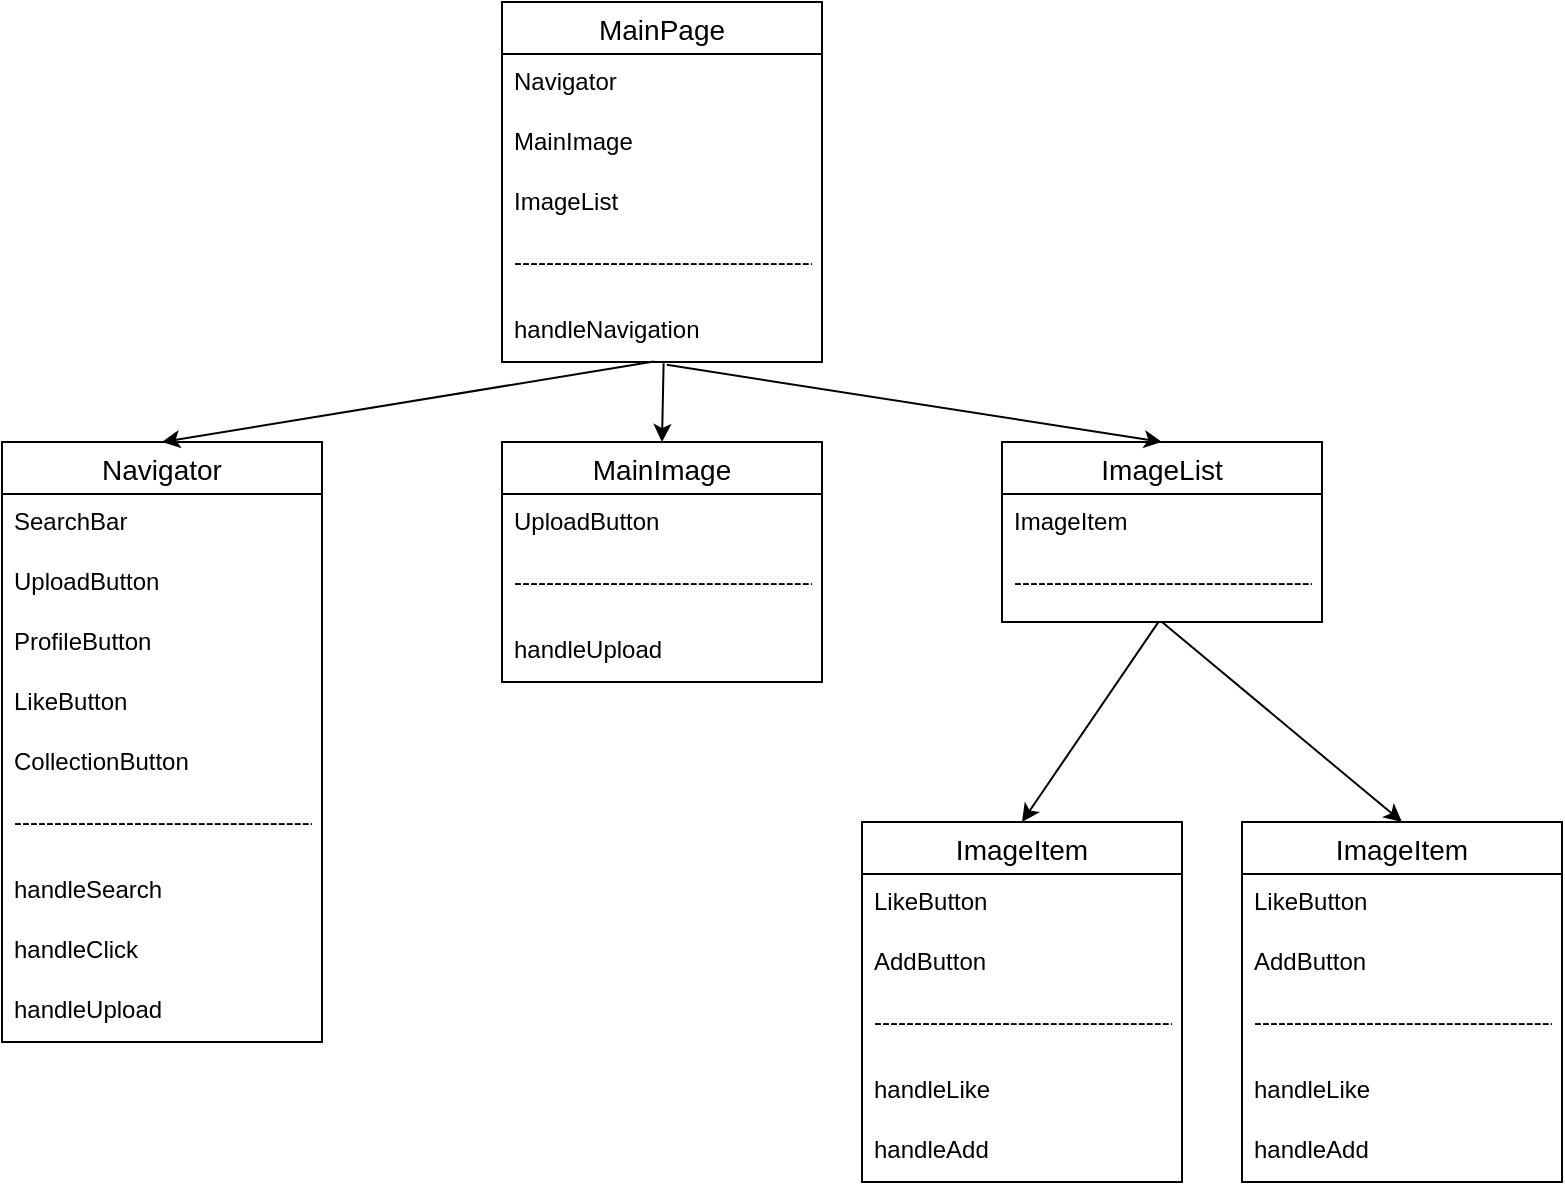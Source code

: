 <mxfile version="20.8.20" type="github">
  <diagram name="第 1 页" id="K0OGeA9VDJUhynitNmon">
    <mxGraphModel dx="1562" dy="869" grid="1" gridSize="10" guides="1" tooltips="1" connect="1" arrows="1" fold="1" page="1" pageScale="1" pageWidth="1169" pageHeight="827" math="0" shadow="0">
      <root>
        <mxCell id="0" />
        <mxCell id="1" parent="0" />
        <mxCell id="Yb4F-cR3SWb0EGriZgO7-1" value="MainPage" style="swimlane;fontStyle=0;childLayout=stackLayout;horizontal=1;startSize=26;horizontalStack=0;resizeParent=1;resizeParentMax=0;resizeLast=0;collapsible=1;marginBottom=0;align=center;fontSize=14;" vertex="1" parent="1">
          <mxGeometry x="390" y="30" width="160" height="180" as="geometry">
            <mxRectangle x="230" y="110" width="100" height="30" as="alternateBounds" />
          </mxGeometry>
        </mxCell>
        <mxCell id="Yb4F-cR3SWb0EGriZgO7-2" value="Navigator" style="text;strokeColor=none;fillColor=none;spacingLeft=4;spacingRight=4;overflow=hidden;rotatable=0;points=[[0,0.5],[1,0.5]];portConstraint=eastwest;fontSize=12;" vertex="1" parent="Yb4F-cR3SWb0EGriZgO7-1">
          <mxGeometry y="26" width="160" height="30" as="geometry" />
        </mxCell>
        <mxCell id="Yb4F-cR3SWb0EGriZgO7-3" value="MainImage" style="text;strokeColor=none;fillColor=none;spacingLeft=4;spacingRight=4;overflow=hidden;rotatable=0;points=[[0,0.5],[1,0.5]];portConstraint=eastwest;fontSize=12;" vertex="1" parent="Yb4F-cR3SWb0EGriZgO7-1">
          <mxGeometry y="56" width="160" height="30" as="geometry" />
        </mxCell>
        <mxCell id="Yb4F-cR3SWb0EGriZgO7-8" value="ImageList" style="text;strokeColor=none;fillColor=none;spacingLeft=4;spacingRight=4;overflow=hidden;rotatable=0;points=[[0,0.5],[1,0.5]];portConstraint=eastwest;fontSize=12;" vertex="1" parent="Yb4F-cR3SWb0EGriZgO7-1">
          <mxGeometry y="86" width="160" height="30" as="geometry" />
        </mxCell>
        <mxCell id="Yb4F-cR3SWb0EGriZgO7-4" value="---------------------------------------" style="text;strokeColor=none;fillColor=none;spacingLeft=4;spacingRight=4;overflow=hidden;rotatable=0;points=[[0,0.5],[1,0.5]];portConstraint=eastwest;fontSize=12;" vertex="1" parent="Yb4F-cR3SWb0EGriZgO7-1">
          <mxGeometry y="116" width="160" height="34" as="geometry" />
        </mxCell>
        <mxCell id="Yb4F-cR3SWb0EGriZgO7-9" value="handleNavigation&#xa;" style="text;strokeColor=none;fillColor=none;spacingLeft=4;spacingRight=4;overflow=hidden;rotatable=0;points=[[0,0.5],[1,0.5]];portConstraint=eastwest;fontSize=12;" vertex="1" parent="Yb4F-cR3SWb0EGriZgO7-1">
          <mxGeometry y="150" width="160" height="30" as="geometry" />
        </mxCell>
        <mxCell id="Yb4F-cR3SWb0EGriZgO7-12" value="Navigator" style="swimlane;fontStyle=0;childLayout=stackLayout;horizontal=1;startSize=26;horizontalStack=0;resizeParent=1;resizeParentMax=0;resizeLast=0;collapsible=1;marginBottom=0;align=center;fontSize=14;" vertex="1" parent="1">
          <mxGeometry x="140" y="250" width="160" height="300" as="geometry">
            <mxRectangle x="230" y="110" width="100" height="30" as="alternateBounds" />
          </mxGeometry>
        </mxCell>
        <mxCell id="Yb4F-cR3SWb0EGriZgO7-13" value="SearchBar" style="text;strokeColor=none;fillColor=none;spacingLeft=4;spacingRight=4;overflow=hidden;rotatable=0;points=[[0,0.5],[1,0.5]];portConstraint=eastwest;fontSize=12;" vertex="1" parent="Yb4F-cR3SWb0EGriZgO7-12">
          <mxGeometry y="26" width="160" height="30" as="geometry" />
        </mxCell>
        <mxCell id="Yb4F-cR3SWb0EGriZgO7-14" value="UploadButton" style="text;strokeColor=none;fillColor=none;spacingLeft=4;spacingRight=4;overflow=hidden;rotatable=0;points=[[0,0.5],[1,0.5]];portConstraint=eastwest;fontSize=12;" vertex="1" parent="Yb4F-cR3SWb0EGriZgO7-12">
          <mxGeometry y="56" width="160" height="30" as="geometry" />
        </mxCell>
        <mxCell id="Yb4F-cR3SWb0EGriZgO7-15" value="ProfileButton" style="text;strokeColor=none;fillColor=none;spacingLeft=4;spacingRight=4;overflow=hidden;rotatable=0;points=[[0,0.5],[1,0.5]];portConstraint=eastwest;fontSize=12;" vertex="1" parent="Yb4F-cR3SWb0EGriZgO7-12">
          <mxGeometry y="86" width="160" height="30" as="geometry" />
        </mxCell>
        <mxCell id="Yb4F-cR3SWb0EGriZgO7-16" value="LikeButton" style="text;strokeColor=none;fillColor=none;spacingLeft=4;spacingRight=4;overflow=hidden;rotatable=0;points=[[0,0.5],[1,0.5]];portConstraint=eastwest;fontSize=12;" vertex="1" parent="Yb4F-cR3SWb0EGriZgO7-12">
          <mxGeometry y="116" width="160" height="30" as="geometry" />
        </mxCell>
        <mxCell id="Yb4F-cR3SWb0EGriZgO7-19" value="CollectionButton" style="text;strokeColor=none;fillColor=none;spacingLeft=4;spacingRight=4;overflow=hidden;rotatable=0;points=[[0,0.5],[1,0.5]];portConstraint=eastwest;fontSize=12;" vertex="1" parent="Yb4F-cR3SWb0EGriZgO7-12">
          <mxGeometry y="146" width="160" height="30" as="geometry" />
        </mxCell>
        <mxCell id="Yb4F-cR3SWb0EGriZgO7-17" value="---------------------------------------" style="text;strokeColor=none;fillColor=none;spacingLeft=4;spacingRight=4;overflow=hidden;rotatable=0;points=[[0,0.5],[1,0.5]];portConstraint=eastwest;fontSize=12;" vertex="1" parent="Yb4F-cR3SWb0EGriZgO7-12">
          <mxGeometry y="176" width="160" height="34" as="geometry" />
        </mxCell>
        <mxCell id="Yb4F-cR3SWb0EGriZgO7-18" value="handleSearch&#xa;&#xa;&#xa;" style="text;strokeColor=none;fillColor=none;spacingLeft=4;spacingRight=4;overflow=hidden;rotatable=0;points=[[0,0.5],[1,0.5]];portConstraint=eastwest;fontSize=12;" vertex="1" parent="Yb4F-cR3SWb0EGriZgO7-12">
          <mxGeometry y="210" width="160" height="30" as="geometry" />
        </mxCell>
        <mxCell id="Yb4F-cR3SWb0EGriZgO7-20" value="handleClick&#xa;&#xa;" style="text;strokeColor=none;fillColor=none;spacingLeft=4;spacingRight=4;overflow=hidden;rotatable=0;points=[[0,0.5],[1,0.5]];portConstraint=eastwest;fontSize=12;" vertex="1" parent="Yb4F-cR3SWb0EGriZgO7-12">
          <mxGeometry y="240" width="160" height="30" as="geometry" />
        </mxCell>
        <mxCell id="Yb4F-cR3SWb0EGriZgO7-21" value="handleUpload&#xa;&#xa;" style="text;strokeColor=none;fillColor=none;spacingLeft=4;spacingRight=4;overflow=hidden;rotatable=0;points=[[0,0.5],[1,0.5]];portConstraint=eastwest;fontSize=12;" vertex="1" parent="Yb4F-cR3SWb0EGriZgO7-12">
          <mxGeometry y="270" width="160" height="30" as="geometry" />
        </mxCell>
        <mxCell id="Yb4F-cR3SWb0EGriZgO7-22" value="MainImage" style="swimlane;fontStyle=0;childLayout=stackLayout;horizontal=1;startSize=26;horizontalStack=0;resizeParent=1;resizeParentMax=0;resizeLast=0;collapsible=1;marginBottom=0;align=center;fontSize=14;" vertex="1" parent="1">
          <mxGeometry x="390" y="250" width="160" height="120" as="geometry">
            <mxRectangle x="230" y="110" width="100" height="30" as="alternateBounds" />
          </mxGeometry>
        </mxCell>
        <mxCell id="Yb4F-cR3SWb0EGriZgO7-24" value="UploadButton" style="text;strokeColor=none;fillColor=none;spacingLeft=4;spacingRight=4;overflow=hidden;rotatable=0;points=[[0,0.5],[1,0.5]];portConstraint=eastwest;fontSize=12;" vertex="1" parent="Yb4F-cR3SWb0EGriZgO7-22">
          <mxGeometry y="26" width="160" height="30" as="geometry" />
        </mxCell>
        <mxCell id="Yb4F-cR3SWb0EGriZgO7-28" value="---------------------------------------" style="text;strokeColor=none;fillColor=none;spacingLeft=4;spacingRight=4;overflow=hidden;rotatable=0;points=[[0,0.5],[1,0.5]];portConstraint=eastwest;fontSize=12;" vertex="1" parent="Yb4F-cR3SWb0EGriZgO7-22">
          <mxGeometry y="56" width="160" height="34" as="geometry" />
        </mxCell>
        <mxCell id="Yb4F-cR3SWb0EGriZgO7-31" value="handleUpload&#xa;&#xa;" style="text;strokeColor=none;fillColor=none;spacingLeft=4;spacingRight=4;overflow=hidden;rotatable=0;points=[[0,0.5],[1,0.5]];portConstraint=eastwest;fontSize=12;" vertex="1" parent="Yb4F-cR3SWb0EGriZgO7-22">
          <mxGeometry y="90" width="160" height="30" as="geometry" />
        </mxCell>
        <mxCell id="Yb4F-cR3SWb0EGriZgO7-32" value="ImageList" style="swimlane;fontStyle=0;childLayout=stackLayout;horizontal=1;startSize=26;horizontalStack=0;resizeParent=1;resizeParentMax=0;resizeLast=0;collapsible=1;marginBottom=0;align=center;fontSize=14;" vertex="1" parent="1">
          <mxGeometry x="640" y="250" width="160" height="90" as="geometry">
            <mxRectangle x="230" y="110" width="100" height="30" as="alternateBounds" />
          </mxGeometry>
        </mxCell>
        <mxCell id="Yb4F-cR3SWb0EGriZgO7-33" value="ImageItem" style="text;strokeColor=none;fillColor=none;spacingLeft=4;spacingRight=4;overflow=hidden;rotatable=0;points=[[0,0.5],[1,0.5]];portConstraint=eastwest;fontSize=12;" vertex="1" parent="Yb4F-cR3SWb0EGriZgO7-32">
          <mxGeometry y="26" width="160" height="30" as="geometry" />
        </mxCell>
        <mxCell id="Yb4F-cR3SWb0EGriZgO7-34" value="---------------------------------------" style="text;strokeColor=none;fillColor=none;spacingLeft=4;spacingRight=4;overflow=hidden;rotatable=0;points=[[0,0.5],[1,0.5]];portConstraint=eastwest;fontSize=12;" vertex="1" parent="Yb4F-cR3SWb0EGriZgO7-32">
          <mxGeometry y="56" width="160" height="34" as="geometry" />
        </mxCell>
        <mxCell id="Yb4F-cR3SWb0EGriZgO7-36" value="ImageItem" style="swimlane;fontStyle=0;childLayout=stackLayout;horizontal=1;startSize=26;horizontalStack=0;resizeParent=1;resizeParentMax=0;resizeLast=0;collapsible=1;marginBottom=0;align=center;fontSize=14;" vertex="1" parent="1">
          <mxGeometry x="570" y="440" width="160" height="180" as="geometry">
            <mxRectangle x="230" y="110" width="100" height="30" as="alternateBounds" />
          </mxGeometry>
        </mxCell>
        <mxCell id="Yb4F-cR3SWb0EGriZgO7-37" value="LikeButton" style="text;strokeColor=none;fillColor=none;spacingLeft=4;spacingRight=4;overflow=hidden;rotatable=0;points=[[0,0.5],[1,0.5]];portConstraint=eastwest;fontSize=12;" vertex="1" parent="Yb4F-cR3SWb0EGriZgO7-36">
          <mxGeometry y="26" width="160" height="30" as="geometry" />
        </mxCell>
        <mxCell id="Yb4F-cR3SWb0EGriZgO7-42" value="AddButton" style="text;strokeColor=none;fillColor=none;spacingLeft=4;spacingRight=4;overflow=hidden;rotatable=0;points=[[0,0.5],[1,0.5]];portConstraint=eastwest;fontSize=12;" vertex="1" parent="Yb4F-cR3SWb0EGriZgO7-36">
          <mxGeometry y="56" width="160" height="30" as="geometry" />
        </mxCell>
        <mxCell id="Yb4F-cR3SWb0EGriZgO7-38" value="---------------------------------------" style="text;strokeColor=none;fillColor=none;spacingLeft=4;spacingRight=4;overflow=hidden;rotatable=0;points=[[0,0.5],[1,0.5]];portConstraint=eastwest;fontSize=12;" vertex="1" parent="Yb4F-cR3SWb0EGriZgO7-36">
          <mxGeometry y="86" width="160" height="34" as="geometry" />
        </mxCell>
        <mxCell id="Yb4F-cR3SWb0EGriZgO7-43" value="handleLike" style="text;strokeColor=none;fillColor=none;spacingLeft=4;spacingRight=4;overflow=hidden;rotatable=0;points=[[0,0.5],[1,0.5]];portConstraint=eastwest;fontSize=12;" vertex="1" parent="Yb4F-cR3SWb0EGriZgO7-36">
          <mxGeometry y="120" width="160" height="30" as="geometry" />
        </mxCell>
        <mxCell id="Yb4F-cR3SWb0EGriZgO7-44" value="handleAdd" style="text;strokeColor=none;fillColor=none;spacingLeft=4;spacingRight=4;overflow=hidden;rotatable=0;points=[[0,0.5],[1,0.5]];portConstraint=eastwest;fontSize=12;" vertex="1" parent="Yb4F-cR3SWb0EGriZgO7-36">
          <mxGeometry y="150" width="160" height="30" as="geometry" />
        </mxCell>
        <mxCell id="Yb4F-cR3SWb0EGriZgO7-45" value="ImageItem" style="swimlane;fontStyle=0;childLayout=stackLayout;horizontal=1;startSize=26;horizontalStack=0;resizeParent=1;resizeParentMax=0;resizeLast=0;collapsible=1;marginBottom=0;align=center;fontSize=14;" vertex="1" parent="1">
          <mxGeometry x="760" y="440" width="160" height="180" as="geometry">
            <mxRectangle x="230" y="110" width="100" height="30" as="alternateBounds" />
          </mxGeometry>
        </mxCell>
        <mxCell id="Yb4F-cR3SWb0EGriZgO7-46" value="LikeButton" style="text;strokeColor=none;fillColor=none;spacingLeft=4;spacingRight=4;overflow=hidden;rotatable=0;points=[[0,0.5],[1,0.5]];portConstraint=eastwest;fontSize=12;" vertex="1" parent="Yb4F-cR3SWb0EGriZgO7-45">
          <mxGeometry y="26" width="160" height="30" as="geometry" />
        </mxCell>
        <mxCell id="Yb4F-cR3SWb0EGriZgO7-47" value="AddButton" style="text;strokeColor=none;fillColor=none;spacingLeft=4;spacingRight=4;overflow=hidden;rotatable=0;points=[[0,0.5],[1,0.5]];portConstraint=eastwest;fontSize=12;" vertex="1" parent="Yb4F-cR3SWb0EGriZgO7-45">
          <mxGeometry y="56" width="160" height="30" as="geometry" />
        </mxCell>
        <mxCell id="Yb4F-cR3SWb0EGriZgO7-48" value="---------------------------------------" style="text;strokeColor=none;fillColor=none;spacingLeft=4;spacingRight=4;overflow=hidden;rotatable=0;points=[[0,0.5],[1,0.5]];portConstraint=eastwest;fontSize=12;" vertex="1" parent="Yb4F-cR3SWb0EGriZgO7-45">
          <mxGeometry y="86" width="160" height="34" as="geometry" />
        </mxCell>
        <mxCell id="Yb4F-cR3SWb0EGriZgO7-49" value="handleLike" style="text;strokeColor=none;fillColor=none;spacingLeft=4;spacingRight=4;overflow=hidden;rotatable=0;points=[[0,0.5],[1,0.5]];portConstraint=eastwest;fontSize=12;" vertex="1" parent="Yb4F-cR3SWb0EGriZgO7-45">
          <mxGeometry y="120" width="160" height="30" as="geometry" />
        </mxCell>
        <mxCell id="Yb4F-cR3SWb0EGriZgO7-50" value="handleAdd" style="text;strokeColor=none;fillColor=none;spacingLeft=4;spacingRight=4;overflow=hidden;rotatable=0;points=[[0,0.5],[1,0.5]];portConstraint=eastwest;fontSize=12;" vertex="1" parent="Yb4F-cR3SWb0EGriZgO7-45">
          <mxGeometry y="150" width="160" height="30" as="geometry" />
        </mxCell>
        <mxCell id="Yb4F-cR3SWb0EGriZgO7-57" value="" style="endArrow=classic;html=1;rounded=0;exitX=0.475;exitY=0.993;exitDx=0;exitDy=0;exitPerimeter=0;entryX=0.5;entryY=0;entryDx=0;entryDy=0;" edge="1" parent="1" source="Yb4F-cR3SWb0EGriZgO7-9" target="Yb4F-cR3SWb0EGriZgO7-12">
          <mxGeometry width="50" height="50" relative="1" as="geometry">
            <mxPoint x="660" y="430" as="sourcePoint" />
            <mxPoint x="710" y="380" as="targetPoint" />
          </mxGeometry>
        </mxCell>
        <mxCell id="Yb4F-cR3SWb0EGriZgO7-58" value="" style="endArrow=classic;html=1;rounded=0;exitX=0.505;exitY=1.02;exitDx=0;exitDy=0;exitPerimeter=0;entryX=0.5;entryY=0;entryDx=0;entryDy=0;" edge="1" parent="1" source="Yb4F-cR3SWb0EGriZgO7-9" target="Yb4F-cR3SWb0EGriZgO7-22">
          <mxGeometry width="50" height="50" relative="1" as="geometry">
            <mxPoint x="476" y="220" as="sourcePoint" />
            <mxPoint x="230" y="260" as="targetPoint" />
          </mxGeometry>
        </mxCell>
        <mxCell id="Yb4F-cR3SWb0EGriZgO7-59" value="" style="endArrow=classic;html=1;rounded=0;exitX=0.515;exitY=1.047;exitDx=0;exitDy=0;exitPerimeter=0;entryX=0.5;entryY=0;entryDx=0;entryDy=0;" edge="1" parent="1" source="Yb4F-cR3SWb0EGriZgO7-9" target="Yb4F-cR3SWb0EGriZgO7-32">
          <mxGeometry width="50" height="50" relative="1" as="geometry">
            <mxPoint x="481" y="221" as="sourcePoint" />
            <mxPoint x="480" y="260" as="targetPoint" />
          </mxGeometry>
        </mxCell>
        <mxCell id="Yb4F-cR3SWb0EGriZgO7-60" value="" style="endArrow=classic;html=1;rounded=0;exitX=0.488;exitY=1.006;exitDx=0;exitDy=0;exitPerimeter=0;entryX=0.5;entryY=0;entryDx=0;entryDy=0;" edge="1" parent="1" source="Yb4F-cR3SWb0EGriZgO7-34" target="Yb4F-cR3SWb0EGriZgO7-36">
          <mxGeometry width="50" height="50" relative="1" as="geometry">
            <mxPoint x="482" y="221" as="sourcePoint" />
            <mxPoint x="730" y="260" as="targetPoint" />
          </mxGeometry>
        </mxCell>
        <mxCell id="Yb4F-cR3SWb0EGriZgO7-61" value="" style="endArrow=classic;html=1;rounded=0;entryX=0.5;entryY=0;entryDx=0;entryDy=0;" edge="1" parent="1" target="Yb4F-cR3SWb0EGriZgO7-45">
          <mxGeometry width="50" height="50" relative="1" as="geometry">
            <mxPoint x="720" y="340" as="sourcePoint" />
            <mxPoint x="660" y="450" as="targetPoint" />
          </mxGeometry>
        </mxCell>
      </root>
    </mxGraphModel>
  </diagram>
</mxfile>

